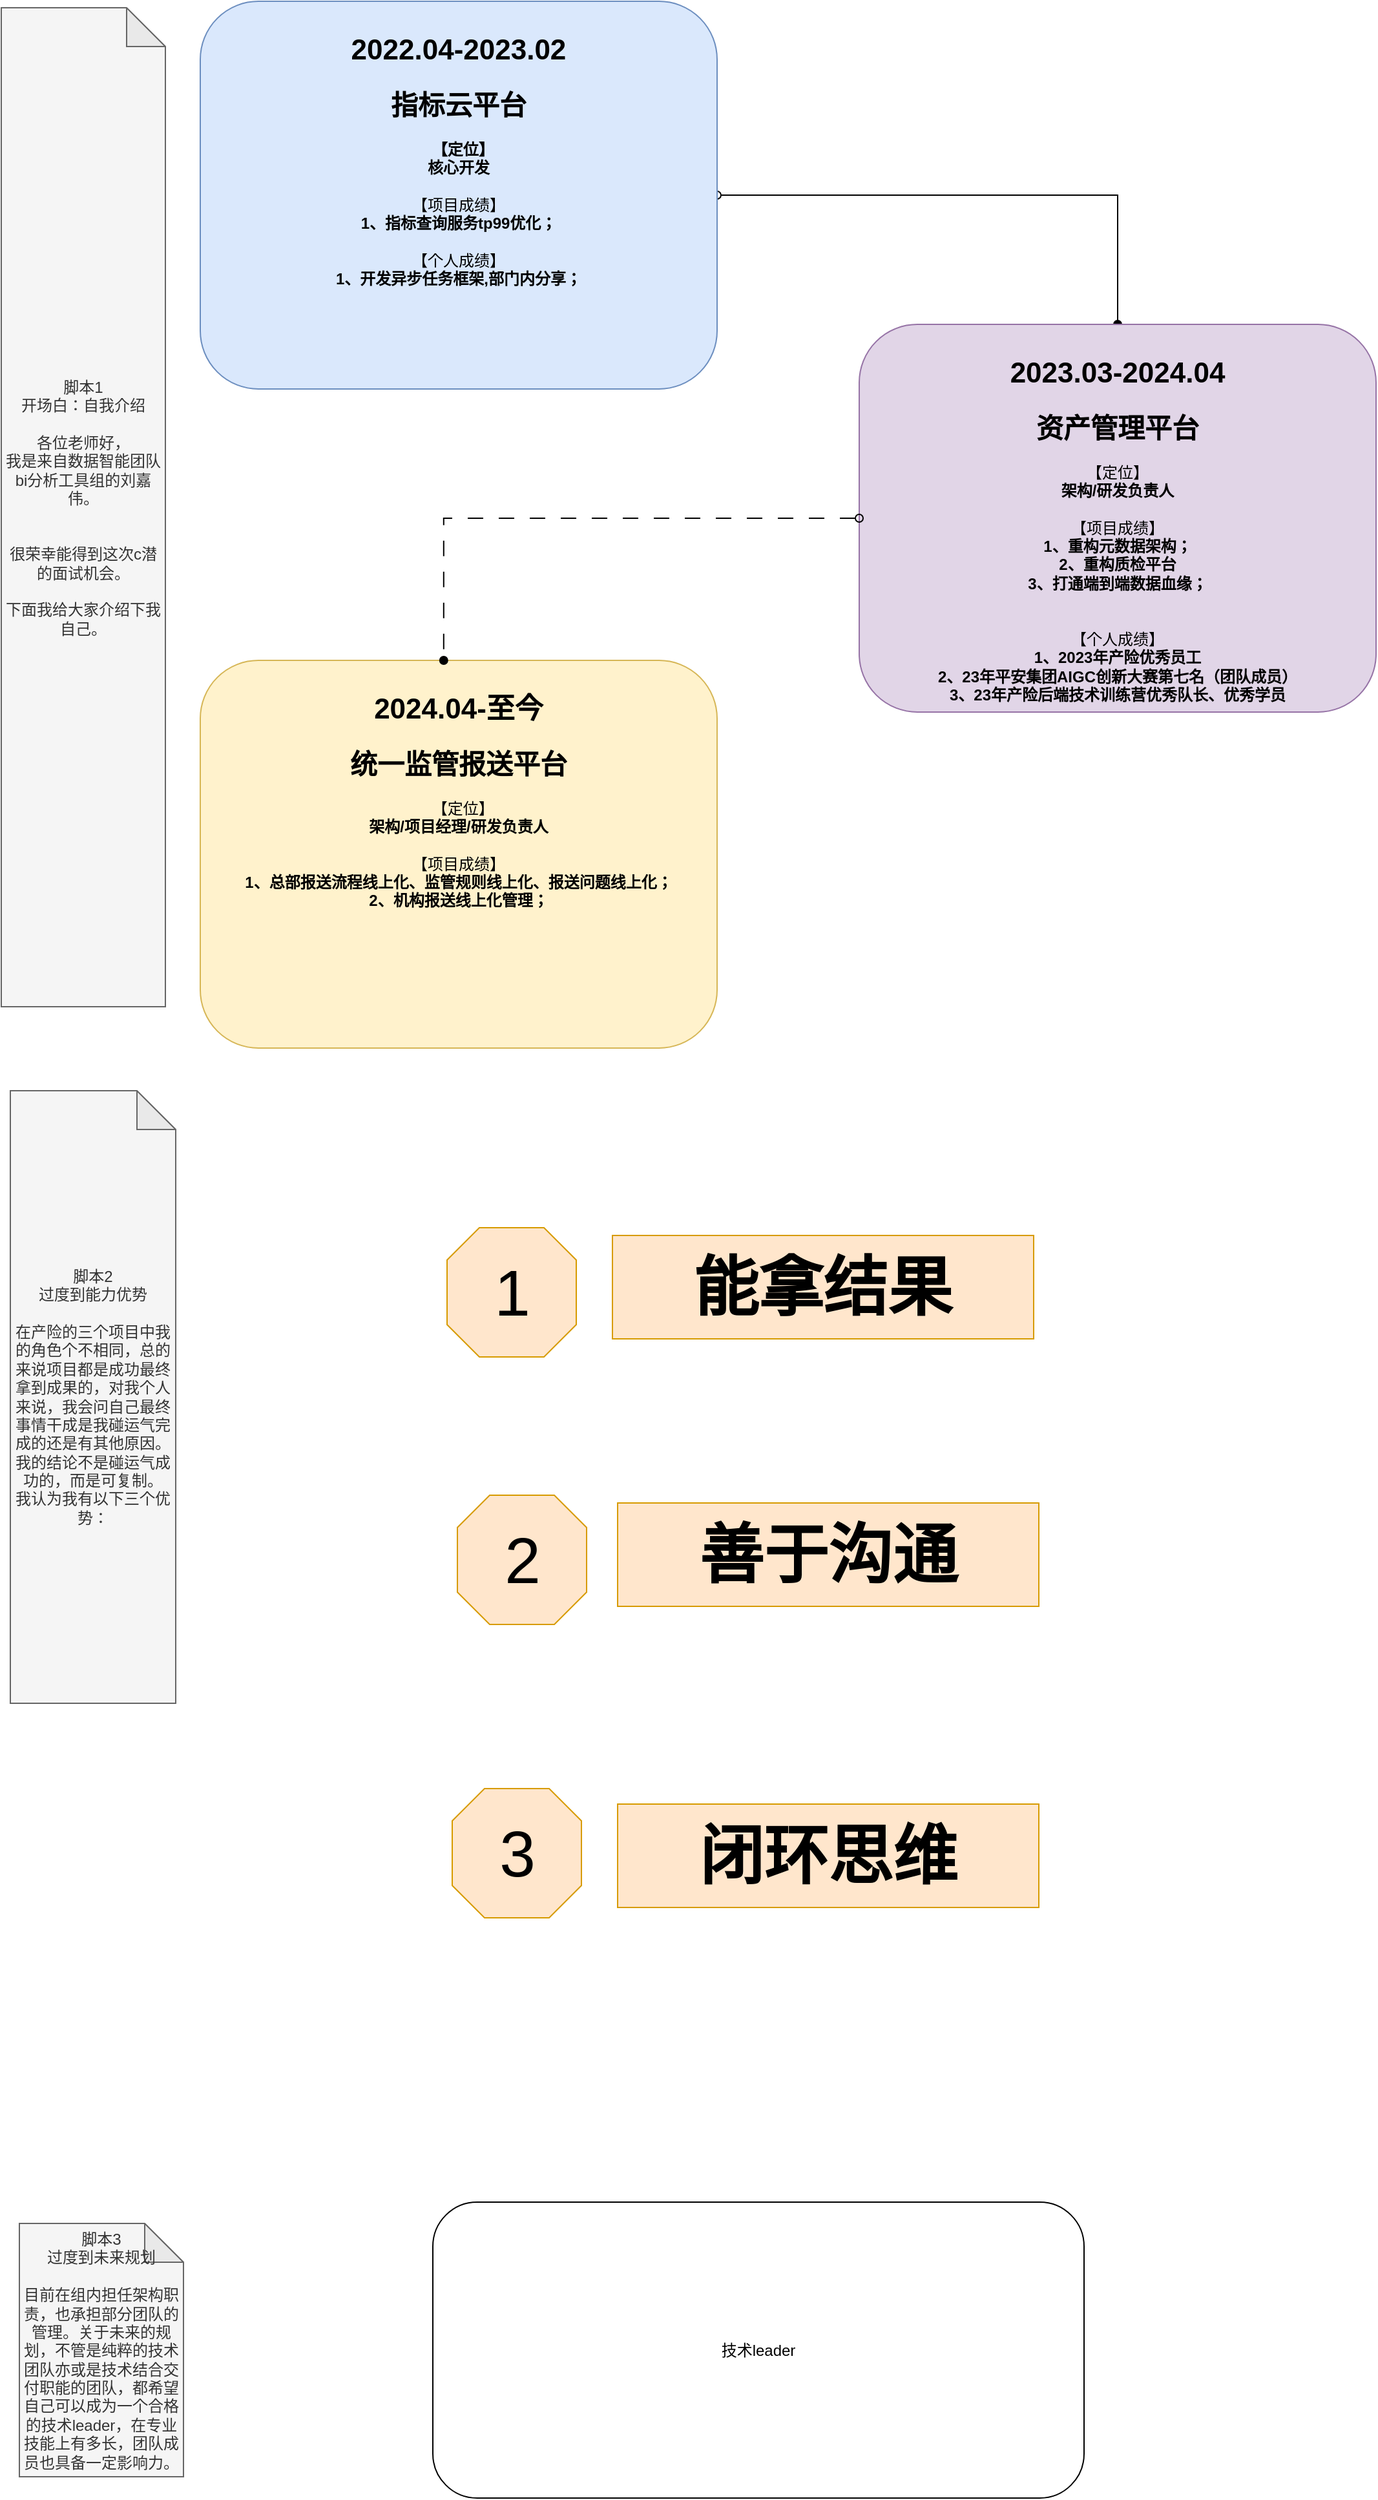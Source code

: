 <mxfile version="24.6.5" type="github" pages="3">
  <diagram name="个人履历" id="IWwo7FjKMm7bNn32PKfu">
    <mxGraphModel grid="0" page="1" gridSize="10" guides="1" tooltips="1" connect="1" arrows="1" fold="1" pageScale="1" pageWidth="1169" pageHeight="827" math="0" shadow="0">
      <root>
        <mxCell id="0" />
        <mxCell id="1" parent="0" />
        <mxCell id="q5TmISiHZqiKsyFEUvU4-14" style="edgeStyle=orthogonalEdgeStyle;rounded=0;orthogonalLoop=1;jettySize=auto;html=1;exitX=1;exitY=0.5;exitDx=0;exitDy=0;entryX=0.5;entryY=0;entryDx=0;entryDy=0;startArrow=oval;startFill=0;endArrow=oval;endFill=1;" edge="1" parent="1" source="q5TmISiHZqiKsyFEUvU4-1" target="q5TmISiHZqiKsyFEUvU4-9">
          <mxGeometry relative="1" as="geometry" />
        </mxCell>
        <mxCell id="q5TmISiHZqiKsyFEUvU4-1" value="&lt;h1&gt;&lt;font style=&quot;font-size: 22px;&quot;&gt;2022.04-2023.02&lt;/font&gt;&lt;/h1&gt;&lt;div&gt;&lt;span style=&quot;font-size: 21px;&quot;&gt;&lt;b&gt;指标云平台&lt;/b&gt;&lt;/span&gt;&lt;/div&gt;&lt;div&gt;&lt;br&gt;&lt;/div&gt;&lt;div&gt;&lt;b&gt;&amp;nbsp;&amp;nbsp;【定位】&lt;/b&gt;&lt;/div&gt;&lt;div&gt;&lt;b style=&quot;background-color: initial;&quot;&gt;核心开发&lt;/b&gt;&lt;/div&gt;&lt;div&gt;&lt;b style=&quot;background-color: initial;&quot;&gt;&lt;br&gt;&lt;/b&gt;&lt;/div&gt;&lt;div&gt;&lt;span style=&quot;background-color: initial;&quot;&gt;【项目成绩&lt;/span&gt;&lt;span style=&quot;background-color: initial;&quot;&gt;】&lt;/span&gt;&lt;br&gt;&lt;/div&gt;&lt;div&gt;&lt;b style=&quot;background-color: initial;&quot;&gt;1、指标查询服务tp99优化；&lt;/b&gt;&lt;/div&gt;&lt;div&gt;&lt;b style=&quot;background-color: initial;&quot;&gt;&lt;br&gt;&lt;/b&gt;&lt;/div&gt;&lt;div&gt;【个人成绩】&lt;/div&gt;&lt;div&gt;&lt;div&gt;&lt;b&gt;1、开发异步任务框架,部门内分享；&lt;/b&gt;&lt;/div&gt;&lt;/div&gt;&lt;div&gt;&lt;b&gt;&lt;br&gt;&lt;/b&gt;&lt;/div&gt;&lt;div&gt;&lt;b&gt;&lt;br&gt;&lt;/b&gt;&lt;/div&gt;" style="rounded=1;whiteSpace=wrap;html=1;horizontal=1;verticalAlign=top;fillColor=#dae8fc;strokeColor=#6c8ebf;" vertex="1" parent="1">
          <mxGeometry x="170" y="9" width="400" height="300" as="geometry" />
        </mxCell>
        <mxCell id="q5TmISiHZqiKsyFEUvU4-4" value="善于沟通" style="text;html=1;align=center;verticalAlign=middle;whiteSpace=wrap;rounded=0;fontStyle=1;fontSize=50;fillColor=#ffe6cc;strokeColor=#d79b00;" vertex="1" parent="1">
          <mxGeometry x="493" y="1171" width="326" height="80" as="geometry" />
        </mxCell>
        <mxCell id="q5TmISiHZqiKsyFEUvU4-8" value="技术leader" style="rounded=1;whiteSpace=wrap;html=1;" vertex="1" parent="1">
          <mxGeometry x="350" y="1712" width="504" height="229" as="geometry" />
        </mxCell>
        <mxCell id="q5TmISiHZqiKsyFEUvU4-9" value="&lt;h1&gt;&lt;font style=&quot;font-size: 22px;&quot;&gt;2023.03-2024.04&lt;/font&gt;&lt;/h1&gt;&lt;div&gt;&lt;span style=&quot;font-size: 21px;&quot;&gt;&lt;b&gt;资产管理平台&lt;/b&gt;&lt;/span&gt;&lt;/div&gt;&lt;div&gt;&lt;b style=&quot;background-color: initial;&quot;&gt;&lt;br&gt;&lt;/b&gt;&lt;/div&gt;&lt;div&gt;&lt;span style=&quot;background-color: initial;&quot;&gt;【定位】&lt;/span&gt;&lt;br&gt;&lt;/div&gt;&lt;div&gt;&lt;b&gt;架构/研发负责人&lt;/b&gt;&lt;/div&gt;&lt;div&gt;&lt;br&gt;&lt;/div&gt;&lt;div&gt;【项目成绩】&lt;/div&gt;&lt;div&gt;&lt;b&gt;1、重构元数据架构；&lt;/b&gt;&lt;/div&gt;&lt;div&gt;&lt;b&gt;2、重构质检平台&lt;/b&gt;&lt;/div&gt;&lt;div&gt;&lt;b&gt;3、打通端到端数据血缘；&lt;/b&gt;&lt;/div&gt;&lt;div&gt;&lt;b&gt;&lt;br&gt;&lt;/b&gt;&lt;/div&gt;&lt;div&gt;&lt;b&gt;&lt;br&gt;&lt;/b&gt;&lt;/div&gt;&lt;div&gt;【个人成绩】&lt;/div&gt;&lt;div&gt;&lt;b&gt;1、2023年产险优秀员工&lt;/b&gt;&lt;/div&gt;&lt;div&gt;&lt;b&gt;2、23年平安集团AIGC创新大赛第七名（团队成员）&lt;/b&gt;&lt;/div&gt;&lt;div&gt;&lt;b&gt;3、23年产险后端技术训练营优秀队长、优秀学员&lt;/b&gt;&lt;/div&gt;" style="rounded=1;whiteSpace=wrap;html=1;horizontal=1;verticalAlign=top;fillColor=#e1d5e7;strokeColor=#9673a6;" vertex="1" parent="1">
          <mxGeometry x="680" y="259" width="400" height="300" as="geometry" />
        </mxCell>
        <mxCell id="q5TmISiHZqiKsyFEUvU4-11" value="&lt;h1&gt;&lt;font style=&quot;font-size: 22px;&quot;&gt;2024.04-至今&lt;/font&gt;&lt;/h1&gt;&lt;div&gt;&lt;span style=&quot;font-size: 21px;&quot;&gt;&lt;b&gt;统一监管报送平台&lt;/b&gt;&lt;/span&gt;&lt;/div&gt;&lt;div&gt;&lt;br&gt;&lt;/div&gt;&lt;div&gt;&amp;nbsp;&amp;nbsp;【定位】&lt;/div&gt;&lt;div&gt;&lt;b&gt;架构/项目经理/研发负责人&lt;/b&gt;&lt;/div&gt;&lt;div&gt;&lt;br&gt;&lt;/div&gt;&lt;div&gt;【项目成绩】&lt;/div&gt;&lt;div&gt;&lt;b&gt;1、总部报送流程线上化、监管规则线上化、报送问题线上化；&lt;/b&gt;&lt;/div&gt;&lt;div&gt;&lt;b&gt;2、机构报送线上化管理；&lt;/b&gt;&lt;/div&gt;&lt;div&gt;&lt;br&gt;&lt;/div&gt;" style="rounded=1;whiteSpace=wrap;html=1;horizontal=1;verticalAlign=top;fillColor=#fff2cc;strokeColor=#d6b656;" vertex="1" parent="1">
          <mxGeometry x="170" y="519" width="400" height="300" as="geometry" />
        </mxCell>
        <mxCell id="q5TmISiHZqiKsyFEUvU4-13" style="edgeStyle=orthogonalEdgeStyle;rounded=0;orthogonalLoop=1;jettySize=auto;html=1;exitX=0;exitY=0.5;exitDx=0;exitDy=0;entryX=0.471;entryY=0;entryDx=0;entryDy=0;entryPerimeter=0;startArrow=oval;startFill=0;endArrow=oval;endFill=1;dashed=1;dashPattern=12 12;" edge="1" parent="1" source="q5TmISiHZqiKsyFEUvU4-9" target="q5TmISiHZqiKsyFEUvU4-11">
          <mxGeometry relative="1" as="geometry" />
        </mxCell>
        <mxCell id="q5TmISiHZqiKsyFEUvU4-16" value="能拿结果" style="text;html=1;align=center;verticalAlign=middle;whiteSpace=wrap;rounded=0;fontStyle=1;fontSize=50;fillColor=#ffe6cc;strokeColor=#d79b00;" vertex="1" parent="1">
          <mxGeometry x="489" y="964" width="326" height="80" as="geometry" />
        </mxCell>
        <mxCell id="q5TmISiHZqiKsyFEUvU4-17" value="闭环思维" style="text;html=1;align=center;verticalAlign=middle;whiteSpace=wrap;rounded=0;fontStyle=1;fontSize=50;fillColor=#ffe6cc;strokeColor=#d79b00;" vertex="1" parent="1">
          <mxGeometry x="493" y="1404" width="326" height="80" as="geometry" />
        </mxCell>
        <mxCell id="q5TmISiHZqiKsyFEUvU4-19" value="1" style="verticalLabelPosition=middle;verticalAlign=middle;html=1;shape=mxgraph.basic.polygon;polyCoords=[[0.25,0],[0.75,0],[1,0.25],[1,0.75],[0.75,1],[0.25,1],[0,0.75],[0,0.25]];polyline=0;labelPosition=center;align=center;fontSize=50;fillColor=#ffe6cc;strokeColor=#d79b00;" vertex="1" parent="1">
          <mxGeometry x="361" y="958" width="100" height="100" as="geometry" />
        </mxCell>
        <mxCell id="q5TmISiHZqiKsyFEUvU4-20" value="2" style="verticalLabelPosition=middle;verticalAlign=middle;html=1;shape=mxgraph.basic.polygon;polyCoords=[[0.25,0],[0.75,0],[1,0.25],[1,0.75],[0.75,1],[0.25,1],[0,0.75],[0,0.25]];polyline=0;labelPosition=center;align=center;fontSize=50;fillColor=#ffe6cc;strokeColor=#d79b00;" vertex="1" parent="1">
          <mxGeometry x="369" y="1165" width="100" height="100" as="geometry" />
        </mxCell>
        <mxCell id="q5TmISiHZqiKsyFEUvU4-21" value="3" style="verticalLabelPosition=middle;verticalAlign=middle;html=1;shape=mxgraph.basic.polygon;polyCoords=[[0.25,0],[0.75,0],[1,0.25],[1,0.75],[0.75,1],[0.25,1],[0,0.75],[0,0.25]];polyline=0;labelPosition=center;align=center;fontSize=50;fillColor=#ffe6cc;strokeColor=#d79b00;" vertex="1" parent="1">
          <mxGeometry x="365" y="1392" width="100" height="100" as="geometry" />
        </mxCell>
        <mxCell id="q5TmISiHZqiKsyFEUvU4-23" value="脚本1&lt;div&gt;开场白：自我介绍&lt;/div&gt;&lt;div&gt;&lt;br&gt;&lt;/div&gt;&lt;div&gt;各位老师好，&lt;/div&gt;&lt;div&gt;我是来自数据智能团队bi分析工具组的刘嘉伟。&lt;/div&gt;&lt;div&gt;&lt;br&gt;&lt;/div&gt;&lt;div&gt;&lt;br&gt;&lt;/div&gt;&lt;div&gt;很荣幸能得到这次c潜的面试机会。&lt;/div&gt;&lt;div&gt;&lt;br&gt;&lt;/div&gt;&lt;div&gt;下面我给大家介绍下我自己。&lt;/div&gt;" style="shape=note;whiteSpace=wrap;html=1;backgroundOutline=1;darkOpacity=0.05;fillColor=#f5f5f5;fontColor=#333333;strokeColor=#666666;" vertex="1" parent="1">
          <mxGeometry x="16" y="14" width="127" height="773" as="geometry" />
        </mxCell>
        <mxCell id="q5TmISiHZqiKsyFEUvU4-24" value="脚本2&lt;div&gt;过度到能力优势&lt;/div&gt;&lt;div&gt;&lt;br&gt;&lt;/div&gt;&lt;div&gt;在产险的三个项目中我的角色个不相同，总的来说项目都是成功最终拿到成果的，对我个人来说，我会问自己最终事情干成是我碰运气完成的还是有其他原因。&lt;/div&gt;&lt;div&gt;我的结论不是碰运气成功的，而是可复制。&lt;/div&gt;&lt;div&gt;我认为我有以下三个优势：&lt;/div&gt;" style="shape=note;whiteSpace=wrap;html=1;backgroundOutline=1;darkOpacity=0.05;fillColor=#f5f5f5;fontColor=#333333;strokeColor=#666666;" vertex="1" parent="1">
          <mxGeometry x="23" y="852" width="128" height="474" as="geometry" />
        </mxCell>
        <mxCell id="q5TmISiHZqiKsyFEUvU4-25" value="脚本3&lt;div&gt;过度到未来规划&lt;/div&gt;&lt;div&gt;&lt;br&gt;&lt;/div&gt;&lt;div&gt;目前在组内担任架构职责，也承担部分团队的管理。关于未来的规划，不管是纯粹的技术团队亦或是技术结合交付职能的团队，都希望自己可以成为一个合格的技术leader，在专业技能上有多长，团队成员也具备一定影响力。&lt;/div&gt;" style="shape=note;whiteSpace=wrap;html=1;backgroundOutline=1;darkOpacity=0.05;fillColor=#f5f5f5;fontColor=#333333;strokeColor=#666666;" vertex="1" parent="1">
          <mxGeometry x="30" y="1728.5" width="127" height="196" as="geometry" />
        </mxCell>
      </root>
    </mxGraphModel>
  </diagram>
  <diagram id="AuDwMzB07RzVGUcIY8mz" name="能力优势">
    <mxGraphModel dx="1468" dy="932" grid="1" gridSize="10" guides="1" tooltips="1" connect="1" arrows="1" fold="1" page="1" pageScale="1" pageWidth="1169" pageHeight="827" math="0" shadow="0">
      <root>
        <mxCell id="0" />
        <mxCell id="1" parent="0" />
        <mxCell id="Z-LAgqJ4Mt0NYnZpp6CL-1" style="edgeStyle=orthogonalEdgeStyle;rounded=0;orthogonalLoop=1;jettySize=auto;html=1;exitX=1;exitY=0.5;exitDx=0;exitDy=0;entryX=0.5;entryY=0;entryDx=0;entryDy=0;dashed=1;startArrow=oval;startFill=0;endArrow=oval;endFill=1;strokeWidth=3;" edge="1" parent="1" source="iGxvHMz0yLx_cA4XRz7o-2" target="iGxvHMz0yLx_cA4XRz7o-5">
          <mxGeometry relative="1" as="geometry" />
        </mxCell>
        <mxCell id="iGxvHMz0yLx_cA4XRz7o-2" value="&lt;h1&gt;&lt;font style=&quot;font-size: 30px;&quot;&gt;2022.04-2023.02&lt;/font&gt;&lt;/h1&gt;&lt;div style=&quot;font-size: 30px;&quot;&gt;&lt;b style=&quot;&quot;&gt;&lt;font style=&quot;font-size: 30px;&quot;&gt;指标云平台&lt;/font&gt;&lt;/b&gt;&lt;/div&gt;&lt;div style=&quot;font-size: 30px;&quot;&gt;&lt;br&gt;&lt;/div&gt;&lt;div style=&quot;font-size: 20px;&quot;&gt;&lt;b style=&quot;&quot;&gt;&lt;span style=&quot;font-size: 13px;&quot;&gt;&amp;nbsp;&lt;/span&gt;&lt;font style=&quot;font-size: 20px;&quot;&gt;&amp;nbsp;【定位】&lt;/font&gt;&lt;/b&gt;&lt;/div&gt;&lt;div style=&quot;font-size: 20px;&quot;&gt;&lt;b style=&quot;background-color: initial;&quot;&gt;&lt;font style=&quot;font-size: 20px;&quot;&gt;核心开发&lt;/font&gt;&lt;/b&gt;&lt;/div&gt;&lt;div style=&quot;font-size: 20px;&quot;&gt;&lt;b style=&quot;background-color: initial;&quot;&gt;&lt;font style=&quot;font-size: 20px;&quot;&gt;&lt;br&gt;&lt;/font&gt;&lt;/b&gt;&lt;/div&gt;&lt;div style=&quot;font-size: 20px;&quot;&gt;&lt;font style=&quot;font-size: 20px;&quot;&gt;&lt;span style=&quot;background-color: initial;&quot;&gt;【项目成绩&lt;/span&gt;&lt;span style=&quot;background-color: initial;&quot;&gt;】&lt;/span&gt;&lt;br&gt;&lt;/font&gt;&lt;/div&gt;&lt;div style=&quot;font-size: 20px;&quot;&gt;&lt;b style=&quot;background-color: initial;&quot;&gt;&lt;font style=&quot;font-size: 20px;&quot;&gt;1、指标查询服务tp99优化；&lt;/font&gt;&lt;/b&gt;&lt;/div&gt;&lt;div style=&quot;font-size: 20px;&quot;&gt;&lt;b style=&quot;background-color: initial;&quot;&gt;&lt;font style=&quot;font-size: 20px;&quot;&gt;&lt;br&gt;&lt;/font&gt;&lt;/b&gt;&lt;/div&gt;&lt;div style=&quot;font-size: 20px;&quot;&gt;&lt;font style=&quot;font-size: 20px;&quot;&gt;【个人成绩】&lt;/font&gt;&lt;/div&gt;&lt;div style=&quot;font-size: 20px;&quot;&gt;&lt;div&gt;&lt;b&gt;&lt;font style=&quot;font-size: 20px;&quot;&gt;1、开发异步任务框架,部门内分享；&lt;/font&gt;&lt;/b&gt;&lt;/div&gt;&lt;/div&gt;&lt;div style=&quot;font-size: 20px;&quot;&gt;&lt;b&gt;&lt;br&gt;&lt;/b&gt;&lt;/div&gt;&lt;div&gt;&lt;b&gt;&lt;br&gt;&lt;/b&gt;&lt;/div&gt;" style="rounded=1;whiteSpace=wrap;html=1;horizontal=1;verticalAlign=top;fillColor=#dae8fc;strokeColor=#6c8ebf;" vertex="1" parent="1">
          <mxGeometry x="40" y="9" width="500" height="350" as="geometry" />
        </mxCell>
        <mxCell id="iGxvHMz0yLx_cA4XRz7o-3" value="善于沟通" style="text;html=1;align=center;verticalAlign=middle;whiteSpace=wrap;rounded=0;fontStyle=1;fontSize=50;fillColor=#ffe6cc;strokeColor=#d79b00;" vertex="1" parent="1">
          <mxGeometry x="493" y="1171" width="326" height="80" as="geometry" />
        </mxCell>
        <mxCell id="Z-LAgqJ4Mt0NYnZpp6CL-2" style="edgeStyle=orthogonalEdgeStyle;rounded=0;orthogonalLoop=1;jettySize=auto;html=1;exitX=0;exitY=0.5;exitDx=0;exitDy=0;entryX=0.5;entryY=0;entryDx=0;entryDy=0;dashed=1;startArrow=oval;startFill=0;endArrow=oval;endFill=1;strokeWidth=3;" edge="1" parent="1" source="iGxvHMz0yLx_cA4XRz7o-5" target="iGxvHMz0yLx_cA4XRz7o-6">
          <mxGeometry relative="1" as="geometry" />
        </mxCell>
        <mxCell id="iGxvHMz0yLx_cA4XRz7o-5" value="&lt;h1&gt;&lt;font style=&quot;font-size: 30px;&quot;&gt;2023.03-2024.04&lt;/font&gt;&lt;/h1&gt;&lt;div style=&quot;font-size: 30px;&quot;&gt;&lt;b style=&quot;&quot;&gt;&lt;font style=&quot;font-size: 30px;&quot;&gt;资产管理平台&lt;/font&gt;&lt;/b&gt;&lt;/div&gt;&lt;div style=&quot;font-size: 30px;&quot;&gt;&lt;b style=&quot;background-color: initial;&quot;&gt;&lt;br&gt;&lt;/b&gt;&lt;/div&gt;&lt;div style=&quot;font-size: 20px;&quot;&gt;&lt;font style=&quot;font-size: 20px;&quot;&gt;&lt;span style=&quot;background-color: initial;&quot;&gt;【定位】&lt;/span&gt;&lt;br&gt;&lt;/font&gt;&lt;/div&gt;&lt;div style=&quot;font-size: 20px;&quot;&gt;&lt;b&gt;&lt;font style=&quot;font-size: 20px;&quot;&gt;架构/研发负责人&lt;/font&gt;&lt;/b&gt;&lt;/div&gt;&lt;div style=&quot;font-size: 20px;&quot;&gt;&lt;font style=&quot;font-size: 20px;&quot;&gt;&lt;br&gt;&lt;/font&gt;&lt;/div&gt;&lt;div style=&quot;font-size: 20px;&quot;&gt;&lt;font style=&quot;font-size: 20px;&quot;&gt;【项目成绩】&lt;/font&gt;&lt;/div&gt;&lt;div style=&quot;font-size: 20px;&quot;&gt;&lt;b&gt;&lt;font style=&quot;font-size: 20px;&quot;&gt;1、重构元数据架构；&lt;/font&gt;&lt;/b&gt;&lt;/div&gt;&lt;div style=&quot;font-size: 20px;&quot;&gt;&lt;b&gt;&lt;font style=&quot;font-size: 20px;&quot;&gt;2、重构质检平台；&lt;/font&gt;&lt;/b&gt;&lt;/div&gt;&lt;div style=&quot;font-size: 20px;&quot;&gt;&lt;b&gt;&lt;font style=&quot;font-size: 20px;&quot;&gt;3、打通端到端数据血缘；&lt;/font&gt;&lt;/b&gt;&lt;/div&gt;&lt;div style=&quot;font-size: 20px;&quot;&gt;&lt;b&gt;&lt;font style=&quot;font-size: 20px;&quot;&gt;&lt;br&gt;&lt;/font&gt;&lt;/b&gt;&lt;/div&gt;&lt;div style=&quot;font-size: 20px;&quot;&gt;&lt;span style=&quot;background-color: initial;&quot;&gt;【个人成绩】&lt;/span&gt;&lt;br&gt;&lt;/div&gt;&lt;div style=&quot;font-size: 20px;&quot;&gt;&lt;b&gt;&lt;font style=&quot;font-size: 20px;&quot;&gt;1、2023年产险优秀员工；&lt;/font&gt;&lt;/b&gt;&lt;/div&gt;&lt;div style=&quot;font-size: 20px;&quot;&gt;&lt;b&gt;&lt;font style=&quot;font-size: 20px;&quot;&gt;2、23年平安集团AIGC创新大赛第七名（团队成员）；&lt;/font&gt;&lt;/b&gt;&lt;/div&gt;&lt;div style=&quot;font-size: 20px;&quot;&gt;&lt;b&gt;&lt;font style=&quot;font-size: 20px;&quot;&gt;3、23年产险后端技术训练营优秀队长、优秀学员；&lt;/font&gt;&lt;/b&gt;&lt;/div&gt;" style="rounded=1;whiteSpace=wrap;html=1;horizontal=1;verticalAlign=top;fillColor=#e1d5e7;strokeColor=#9673a6;" vertex="1" parent="1">
          <mxGeometry x="650" y="210" width="500" height="451" as="geometry" />
        </mxCell>
        <mxCell id="iGxvHMz0yLx_cA4XRz7o-6" value="&lt;h1 style=&quot;font-size: 30px;&quot;&gt;&lt;font style=&quot;font-size: 30px;&quot;&gt;2024.04-至今&lt;/font&gt;&lt;/h1&gt;&lt;div style=&quot;font-size: 30px;&quot;&gt;&lt;b style=&quot;&quot;&gt;&lt;font style=&quot;font-size: 30px;&quot;&gt;统一监管报送平台&lt;/font&gt;&lt;/b&gt;&lt;/div&gt;&lt;div style=&quot;font-size: 30px;&quot;&gt;&lt;br&gt;&lt;/div&gt;&lt;div style=&quot;font-size: 20px;&quot;&gt;&amp;nbsp;&amp;nbsp;&lt;font style=&quot;font-size: 20px;&quot;&gt;【定位】&lt;/font&gt;&lt;/div&gt;&lt;div style=&quot;font-size: 20px;&quot;&gt;&lt;b&gt;&lt;font style=&quot;font-size: 20px;&quot;&gt;架构/项目经理/研发负责人&lt;/font&gt;&lt;/b&gt;&lt;/div&gt;&lt;div style=&quot;font-size: 20px;&quot;&gt;&lt;font style=&quot;font-size: 20px;&quot;&gt;&lt;br&gt;&lt;/font&gt;&lt;/div&gt;&lt;div style=&quot;font-size: 20px;&quot;&gt;&lt;font style=&quot;font-size: 20px;&quot;&gt;【项目成绩】&lt;/font&gt;&lt;/div&gt;&lt;div style=&quot;font-size: 20px;&quot;&gt;&lt;b&gt;&lt;font style=&quot;font-size: 20px;&quot;&gt;1、总部报送流程线上化、监管规则线上化、报送问题线上化；&lt;/font&gt;&lt;/b&gt;&lt;/div&gt;&lt;div style=&quot;font-size: 20px;&quot;&gt;&lt;b&gt;&lt;font style=&quot;font-size: 20px;&quot;&gt;2、机构报送线上化管理；&lt;/font&gt;&lt;/b&gt;&lt;/div&gt;&lt;div&gt;&lt;br&gt;&lt;/div&gt;" style="rounded=1;whiteSpace=wrap;html=1;horizontal=1;verticalAlign=top;fillColor=#fff2cc;strokeColor=#d6b656;" vertex="1" parent="1">
          <mxGeometry x="40" y="460" width="500" height="350" as="geometry" />
        </mxCell>
        <mxCell id="iGxvHMz0yLx_cA4XRz7o-8" value="能拿结果" style="text;html=1;align=center;verticalAlign=middle;whiteSpace=wrap;rounded=0;fontStyle=1;fontSize=50;fillColor=#ffe6cc;strokeColor=#d79b00;" vertex="1" parent="1">
          <mxGeometry x="489" y="964" width="326" height="80" as="geometry" />
        </mxCell>
        <mxCell id="iGxvHMz0yLx_cA4XRz7o-9" value="闭环思维" style="text;html=1;align=center;verticalAlign=middle;whiteSpace=wrap;rounded=0;fontStyle=1;fontSize=50;fillColor=#ffe6cc;strokeColor=#d79b00;" vertex="1" parent="1">
          <mxGeometry x="493" y="1404" width="326" height="80" as="geometry" />
        </mxCell>
        <mxCell id="iGxvHMz0yLx_cA4XRz7o-10" value="1" style="verticalLabelPosition=middle;verticalAlign=middle;html=1;shape=mxgraph.basic.polygon;polyCoords=[[0.25,0],[0.75,0],[1,0.25],[1,0.75],[0.75,1],[0.25,1],[0,0.75],[0,0.25]];polyline=0;labelPosition=center;align=center;fontSize=50;fillColor=#ffe6cc;strokeColor=#d79b00;" vertex="1" parent="1">
          <mxGeometry x="361" y="958" width="100" height="100" as="geometry" />
        </mxCell>
        <mxCell id="iGxvHMz0yLx_cA4XRz7o-11" value="2" style="verticalLabelPosition=middle;verticalAlign=middle;html=1;shape=mxgraph.basic.polygon;polyCoords=[[0.25,0],[0.75,0],[1,0.25],[1,0.75],[0.75,1],[0.25,1],[0,0.75],[0,0.25]];polyline=0;labelPosition=center;align=center;fontSize=50;fillColor=#ffe6cc;strokeColor=#d79b00;" vertex="1" parent="1">
          <mxGeometry x="369" y="1165" width="100" height="100" as="geometry" />
        </mxCell>
        <mxCell id="iGxvHMz0yLx_cA4XRz7o-12" value="3" style="verticalLabelPosition=middle;verticalAlign=middle;html=1;shape=mxgraph.basic.polygon;polyCoords=[[0.25,0],[0.75,0],[1,0.25],[1,0.75],[0.75,1],[0.25,1],[0,0.75],[0,0.25]];polyline=0;labelPosition=center;align=center;fontSize=50;fillColor=#ffe6cc;strokeColor=#d79b00;" vertex="1" parent="1">
          <mxGeometry x="365" y="1392" width="100" height="100" as="geometry" />
        </mxCell>
      </root>
    </mxGraphModel>
  </diagram>
  <diagram id="b9PmHP5DALk2ddLWU33-" name="未来规划">
    <mxGraphModel dx="954" dy="606" grid="1" gridSize="10" guides="1" tooltips="1" connect="1" arrows="1" fold="1" page="1" pageScale="1" pageWidth="1169" pageHeight="827" math="0" shadow="0">
      <root>
        <mxCell id="0" />
        <mxCell id="1" parent="0" />
      </root>
    </mxGraphModel>
  </diagram>
</mxfile>
